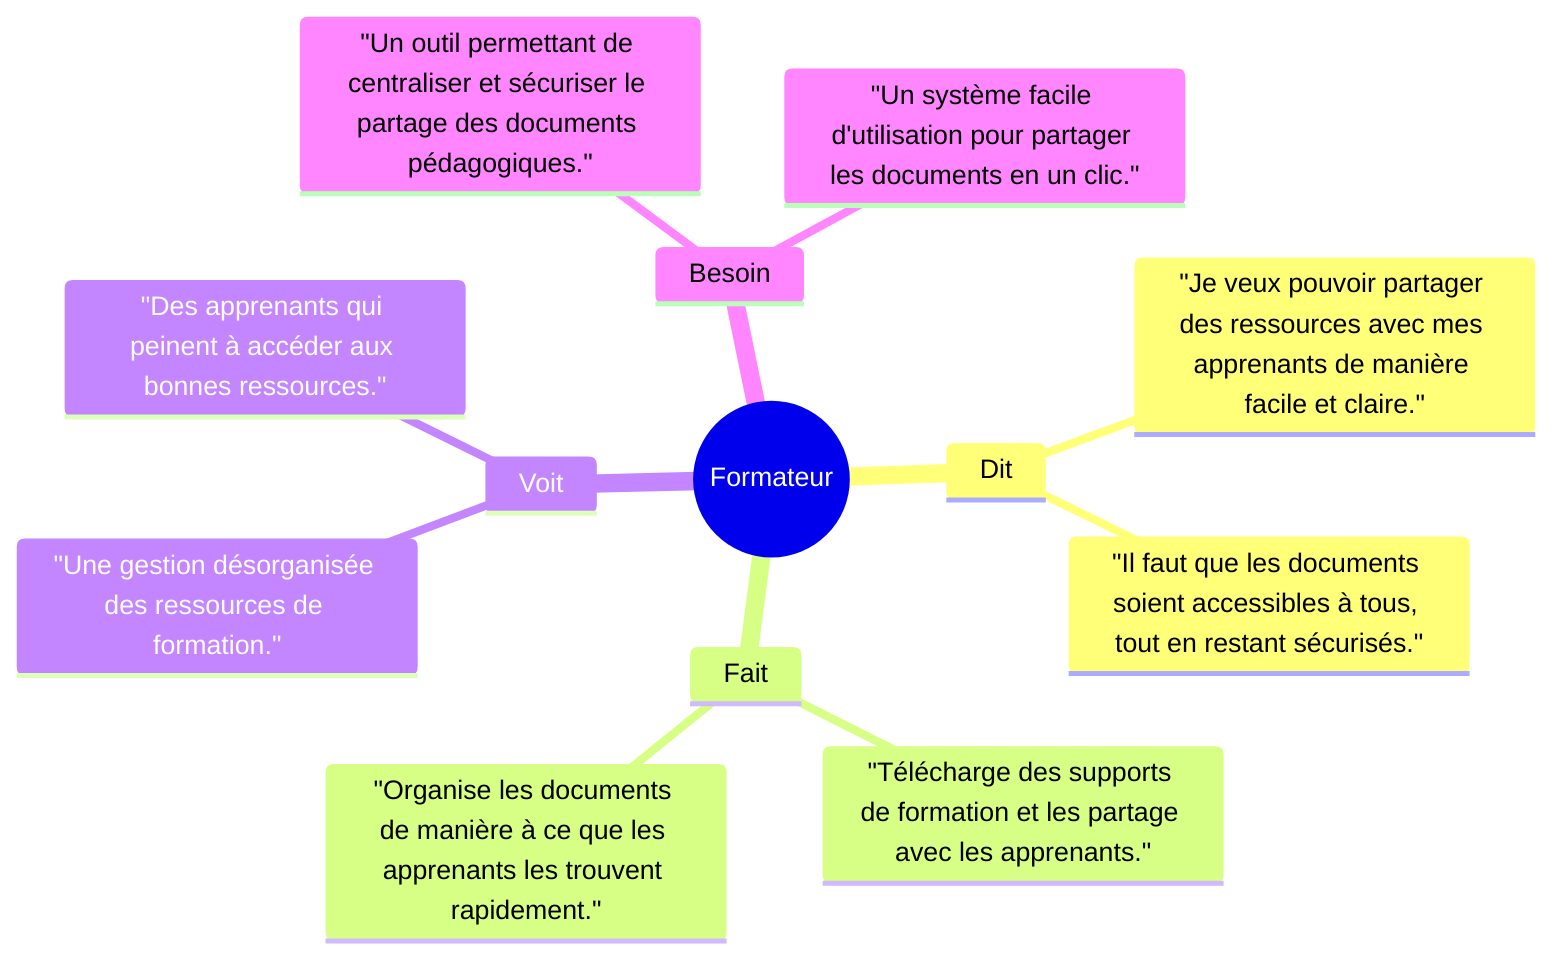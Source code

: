 mindmap
  root((Formateur))
    Dit
      "Je veux pouvoir partager des ressources avec mes apprenants de manière facile et claire."
      "Il faut que les documents soient accessibles à tous, tout en restant sécurisés."
    Fait
      "Télécharge des supports de formation et les partage avec les apprenants."
      "Organise les documents de manière à ce que les apprenants les trouvent rapidement."
    Voit
      "Une gestion désorganisée des ressources de formation."
      "Des apprenants qui peinent à accéder aux bonnes ressources."
    Besoin
      "Un outil permettant de centraliser et sécuriser le partage des documents pédagogiques."
      "Un système facile d'utilisation pour partager les documents en un clic."